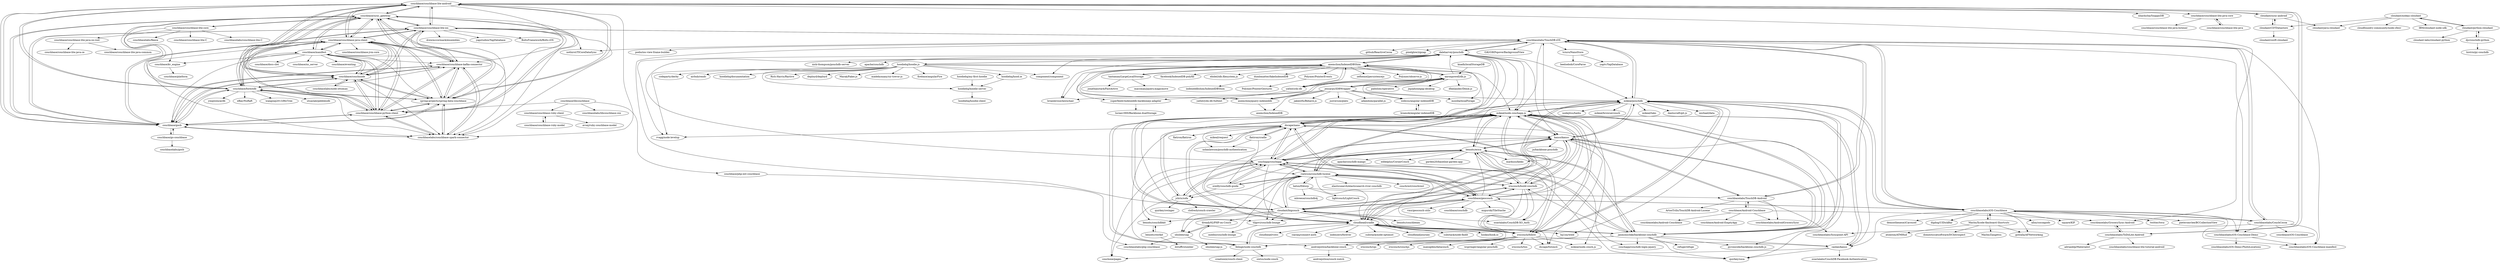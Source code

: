 digraph G {
"couchbase/couchbase-lite-android" -> "couchbase/sync_gateway"
"couchbase/couchbase-lite-android" -> "couchbase/couchbase-lite-ios"
"couchbase/couchbase-lite-android" -> "couchbase/couchbase-java-client"
"couchbase/couchbase-lite-android" -> "couchbase/couchbase-kafka-connector"
"couchbase/couchbase-lite-android" -> "couchbaselabs/couchbase-spark-connector"
"couchbase/couchbase-lite-android" -> "couchbase/gocb"
"couchbase/couchbase-lite-android" -> "couchbase/couchbase-python-client"
"couchbase/couchbase-lite-android" -> "spring-projects/spring-data-couchbase"
"couchbase/couchbase-lite-android" -> "couchbase/couchnode"
"couchbase/couchbase-lite-android" -> "couchbase/forestdb"
"couchbase/couchbase-lite-android" -> "nhachicha/SnappyDB" ["e"=1]
"couchbase/couchbase-lite-android" -> "couchbaselabs/GrocerySync-Android"
"couchbase/couchbase-lite-android" -> "couchbaselabs/ToDoLite-Android"
"couchbase/couchbase-lite-android" -> "cloudant/sync-android"
"couchbase/couchbase-lite-android" -> "couchbase/couchbase-lite-java-core"
"knadh/localStorageDB" -> "aaronpowell/db.js"
"benoitc/restkit" -> "benoitc/couchdbkit"
"benoitc/restkit" -> "dstufft/slumber" ["e"=1]
"couchbase/manifest" -> "couchbase/couchbase-python-client"
"couchbase/manifest" -> "couchbase/couchbase-kafka-connector"
"couchbase/manifest" -> "couchbase/couchbase-java-client"
"couchbase/manifest" -> "couchbaselabs/couchbase-spark-connector"
"couchbase/manifest" -> "couchbase/docs-cb4"
"couchbase/manifest" -> "couchbase/kv_engine"
"couchbase/manifest" -> "spring-projects/spring-data-couchbase"
"couchbase/manifest" -> "couchbase/gocb"
"couchbase/manifest" -> "couchbase/sync_gateway"
"couchbase/manifest" -> "couchbase/couchnode"
"couchbase/manifest" -> "couchbase/ns_server"
"couchbase/manifest" -> "couchbase/eventing"
"couchbase/forestdb" -> "couchbase/couchbase-kafka-connector"
"couchbase/forestdb" -> "couchbaselabs/couchbase-spark-connector"
"couchbase/forestdb" -> "couchbase/gocb"
"couchbase/forestdb" -> "couchbase/couchbase-python-client"
"couchbase/forestdb" -> "couchbase/couchbase-java-client"
"couchbase/forestdb" -> "spring-projects/spring-data-couchbase"
"couchbase/forestdb" -> "couchbase/couchnode"
"couchbase/forestdb" -> "couchbase/sync_gateway"
"couchbase/forestdb" -> "couchbase/couchbase-lite-android"
"couchbase/forestdb" -> "couchbase/couchbase-lite-ios"
"couchbase/forestdb" -> "eBay/NuRaft" ["e"=1]
"couchbase/forestdb" -> "wangziqi2013/BwTree" ["e"=1]
"couchbase/forestdb" -> "utsaslab/pebblesdb" ["e"=1]
"couchbase/forestdb" -> "yinqiwen/ardb" ["e"=1]
"couchbase/forestdb" -> "couchbase/manifest"
"aaronpowell/db.js" -> "jensarps/IDBWrapper"
"aaronpowell/db.js" -> "axemclion/IndexedDBShim"
"aaronpowell/db.js" -> "axemclion/jquery-indexeddb"
"aaronpowell/db.js" -> "yathit/ydn-db"
"aaronpowell/db.js" -> "daleharvey/pouchdb"
"aaronpowell/db.js" -> "padolsey/operative" ["e"=1]
"aaronpowell/db.js" -> "jxp/phonegap-desktop"
"aaronpowell/db.js" -> "webcss/angular-indexedDB"
"aaronpowell/db.js" -> "dfahlander/Dexie.js" ["e"=1]
"hoodiehq/hoodie-server" -> "hoodiehq/hoodie-client"
"hoodiehq/hoodie.js" -> "daleharvey/pouchdb"
"hoodiehq/hoodie.js" -> "hoodiehq/hood.ie"
"hoodiehq/hoodie.js" -> "airbnb/rendr" ["e"=1]
"hoodiehq/hoodie.js" -> "dscape/nano"
"hoodiehq/hoodie.js" -> "hoodiehq/hoodie-server"
"hoodiehq/hoodie.js" -> "hoodiehq/documentation"
"hoodiehq/hoodie.js" -> "mikeal/node.couchapp.js"
"hoodiehq/hoodie.js" -> "Rich-Harris/Ractive" ["e"=1]
"hoodiehq/hoodie.js" -> "deployd/deployd" ["e"=1]
"hoodiehq/hoodie.js" -> "component/component" ["e"=1]
"hoodiehq/hoodie.js" -> "Marak/Faker.js" ["e"=1]
"hoodiehq/hoodie.js" -> "madebymany/sir-trevor-js" ["e"=1]
"hoodiehq/hoodie.js" -> "firebase/angularFire" ["e"=1]
"hoodiehq/hoodie.js" -> "rvagg/node-levelup" ["e"=1]
"hoodiehq/hoodie.js" -> "codeparty/derby" ["e"=1]
"kanso/kanso" -> "benoitc/erica"
"kanso/kanso" -> "couchapp/couchapp"
"kanso/kanso" -> "mikeal/node.couchapp.js"
"kanso/kanso" -> "janmonschke/backbone-couchdb"
"kanso/kanso" -> "iriscouch/build-couchdb"
"kanso/kanso" -> "pyronicide/backbone.couchdb.js"
"kanso/kanso" -> "dscape/futoncli"
"kanso/kanso" -> "jo/backbone-pouchdb"
"kanso/kanso" -> "andrzejsliwa/backbone-couch"
"kanso/kanso" -> "mikeal/pouchdb"
"kanso/kanso" -> "markuso/kleks"
"kanso/kanso" -> "cloudhead/cradle"
"kanso/kanso" -> "couchbaselabs/TouchDB-Android"
"couchbase/couchbase-lite-ios" -> "couchbase/couchbase-lite-android"
"couchbase/couchbase-lite-ios" -> "couchbase/sync_gateway"
"couchbase/couchbase-lite-ios" -> "couchbase/couchbase-kafka-connector"
"couchbase/couchbase-lite-ios" -> "couchbase/couchnode"
"couchbase/couchbase-lite-ios" -> "couchbaselabs/couchbase-spark-connector"
"couchbase/couchbase-lite-ios" -> "couchbase/couchbase-python-client"
"couchbase/couchbase-lite-ios" -> "spring-projects/spring-data-couchbase"
"couchbase/couchbase-lite-ios" -> "couchbase/gocb"
"couchbase/couchbase-lite-ios" -> "couchbase/couchbase-java-client"
"couchbase/couchbase-lite-ios" -> "couchbase/forestdb"
"couchbase/couchbase-lite-ios" -> "couchbaselabs/TouchDB-iOS"
"couchbase/couchbase-lite-ios" -> "drewmccormack/ensembles" ["e"=1]
"couchbase/couchbase-lite-ios" -> "yapstudios/YapDatabase" ["e"=1]
"couchbase/couchbase-lite-ios" -> "nothirst/TICoreDataSync" ["e"=1]
"couchbase/couchbase-lite-ios" -> "BoltsFramework/Bolts-iOS" ["e"=1]
"webcss/angular-indexedDB" -> "bramski/angular-indexedDB"
"daleharvey/pouchdb" -> "dscape/nano"
"daleharvey/pouchdb" -> "cloudhead/cradle"
"daleharvey/pouchdb" -> "couchbaselabs/TouchDB-iOS"
"daleharvey/pouchdb" -> "hoodiehq/hoodie.js"
"daleharvey/pouchdb" -> "rvagg/node-levelup" ["e"=1]
"daleharvey/pouchdb" -> "benoitc/erica"
"daleharvey/pouchdb" -> "axemclion/IndexedDBShim"
"daleharvey/pouchdb" -> "brianleroux/lawnchair" ["e"=1]
"daleharvey/pouchdb" -> "kanso/kanso"
"daleharvey/pouchdb" -> "component/component" ["e"=1]
"daleharvey/pouchdb" -> "mikeal/node.couchapp.js"
"daleharvey/pouchdb" -> "couchapp/couchapp"
"daleharvey/pouchdb" -> "mikeal/pouchdb"
"daleharvey/pouchdb" -> "nick-thompson/pouchdb-server"
"daleharvey/pouchdb" -> "apache/couchdb" ["e"=1]
"cloudant/python-cloudant" -> "cloudant-labs/cloudant-python"
"cloudant/python-cloudant" -> "djc/couchdb-python"
"cloudant/python-cloudant" -> "cloudant/nodejs-cloudant"
"couchbase/couchbase-python-client" -> "couchbase/couchbase-kafka-connector"
"couchbase/couchbase-python-client" -> "couchbaselabs/couchbase-spark-connector"
"couchbase/couchbase-python-client" -> "spring-projects/spring-data-couchbase"
"couchbase/couchbase-python-client" -> "couchbase/couchbase-java-client"
"couchbase/couchbase-python-client" -> "couchbase/gocb"
"couchbase/couchbase-python-client" -> "couchbase/sync_gateway"
"couchbase/couchbase-python-client" -> "couchbase/couchnode"
"couchbase/couchbase-python-client" -> "couchbase/forestdb"
"couchbase/couchbase-python-client" -> "couchbase/couchbase-lite-android"
"couchbase/couchbase-python-client" -> "couchbase/manifest"
"couchbase/gocb" -> "couchbase/couchbase-kafka-connector"
"couchbase/gocb" -> "couchbaselabs/couchbase-spark-connector"
"couchbase/gocb" -> "couchbase/couchbase-python-client"
"couchbase/gocb" -> "spring-projects/spring-data-couchbase"
"couchbase/gocb" -> "couchbase/couchbase-java-client"
"couchbase/gocb" -> "couchbase/couchnode"
"couchbase/gocb" -> "couchbase/sync_gateway"
"couchbase/gocb" -> "couchbase/go-couchbase"
"couchbase/gocb" -> "couchbase/forestdb"
"couchbase/gocb" -> "couchbase/couchbase-lite-android"
"couchbase/gocb" -> "couchbase/couchbase-lite-ios"
"axemclion/IndexedDBShim" -> "jensarps/IDBWrapper"
"axemclion/IndexedDBShim" -> "axemclion/jquery-indexeddb"
"axemclion/IndexedDBShim" -> "aaronpowell/db.js"
"axemclion/IndexedDBShim" -> "facebook/IndexedDB-polyfill"
"axemclion/IndexedDBShim" -> "daleharvey/pouchdb"
"axemclion/IndexedDBShim" -> "yathit/ydn-db"
"axemclion/IndexedDBShim" -> "ebidel/idb.filesystem.js" ["e"=1]
"axemclion/IndexedDBShim" -> "tantaman/LargeLocalStorage"
"axemclion/IndexedDBShim" -> "superfeedr/indexeddb-backbonejs-adapter"
"axemclion/IndexedDBShim" -> "brianleroux/lawnchair" ["e"=1]
"axemclion/IndexedDBShim" -> "mozilla/localForage" ["e"=1]
"axemclion/IndexedDBShim" -> "dumbmatter/fakeIndexedDB"
"axemclion/IndexedDBShim" -> "zefhemel/persistencejs" ["e"=1]
"axemclion/IndexedDBShim" -> "Polymer/observe-js" ["e"=1]
"axemclion/IndexedDBShim" -> "Polymer/PointerEvents"
"mikeal/pouchdb" -> "mikeal/node.couchapp.js"
"mikeal/pouchdb" -> "mikeal/tako" ["e"=1]
"mikeal/pouchdb" -> "kanso/kanso"
"mikeal/pouchdb" -> "cloudhead/cradle"
"mikeal/pouchdb" -> "danlucraft/git.js" ["e"=1]
"mikeal/pouchdb" -> "michael/data" ["e"=1]
"mikeal/pouchdb" -> "caolan/kanso"
"mikeal/pouchdb" -> "janmonschke/backbone-couchdb"
"mikeal/pouchdb" -> "couchbaselabs/iOS-Couchbase"
"mikeal/pouchdb" -> "iriscouch/follow"
"mikeal/pouchdb" -> "nodejitsu/haibu" ["e"=1]
"mikeal/pouchdb" -> "mikeal/browsercouch"
"mikeal/pouchdb" -> "hij1nx/weld" ["e"=1]
"mikeal/pouchdb" -> "couchbaselabs/TouchDB-iOS"
"mikeal/pouchdb" -> "cloudant/bigcouch"
"iriscouch/follow" -> "cloudhead/cradle"
"iriscouch/follow" -> "iriscouch/cqs"
"iriscouch/follow" -> "mikeal/node.couchapp.js"
"iriscouch/follow" -> "dscape/nano"
"iriscouch/follow" -> "iriscouch/couchjs"
"iriscouch/follow" -> "mikeal/node.couch.js"
"iriscouch/follow" -> "caolan/kanso"
"iriscouch/follow" -> "felixge/node-couchdb"
"iriscouch/follow" -> "maxogden/datacouch"
"iriscouch/follow" -> "mikeal/pouchdb"
"iriscouch/follow" -> "cloudant/bigcouch"
"iriscouch/follow" -> "wspringer/angular-pouchdb" ["e"=1]
"iriscouch/follow" -> "iriscouch/txn"
"iriscouch/follow" -> "dscape/futoncli"
"couchapp/couchapp" -> "benoitc/erica"
"couchapp/couchapp" -> "mikeal/node.couchapp.js"
"couchapp/couchapp" -> "jchris/sofa"
"couchapp/couchapp" -> "kanso/kanso"
"couchapp/couchapp" -> "janmonschke/backbone-couchdb"
"couchapp/couchapp" -> "oreilly/couchdb-guide"
"couchapp/couchapp" -> "couchbase/geocouch"
"couchapp/couchapp" -> "dscape/nano"
"couchapp/couchapp" -> "rnewson/couchdb-lucene"
"couchapp/couchapp" -> "couchone/pages"
"couchapp/couchapp" -> "benoitc/couchdbkit"
"couchapp/couchapp" -> "iriscouch/build-couchdb"
"couchapp/couchapp" -> "quirkey/soca"
"couchapp/couchapp" -> "cloudhead/cradle"
"couchapp/couchapp" -> "tilgovi/couchdb-lounge"
"couchbase/geocouch" -> "rnewson/couchdb-lucene"
"couchbase/geocouch" -> "iriscouch/build-couchdb"
"couchbase/geocouch" -> "tilgovi/couchdb-lounge"
"couchbase/geocouch" -> "couchapp/couchapp"
"couchbase/geocouch" -> "vmx/geocouch-utils"
"couchbase/geocouch" -> "mikeal/node.couchapp.js"
"couchbase/geocouch" -> "cloudant/bigcouch"
"couchbase/geocouch" -> "benoitc/erica"
"couchbase/geocouch" -> "cloudhead/cradle"
"couchbase/geocouch" -> "dscape/nano"
"couchbase/geocouch" -> "iriscouch/follow"
"couchbase/geocouch" -> "couchbase/couchdb"
"couchbase/geocouch" -> "couchbaselabs/iOS-Couchbase"
"couchbase/geocouch" -> "migurski/TileStache" ["e"=1]
"couchbase/geocouch" -> "couchbaselabs/TouchDB-iOS"
"mikeal/node.couchapp.js" -> "couchapp/couchapp"
"mikeal/node.couchapp.js" -> "jchris/sofa"
"mikeal/node.couchapp.js" -> "caolan/kanso"
"mikeal/node.couchapp.js" -> "kanso/kanso"
"mikeal/node.couchapp.js" -> "dscape/nano"
"mikeal/node.couchapp.js" -> "cloudhead/cradle"
"mikeal/node.couchapp.js" -> "mikeal/pouchdb"
"mikeal/node.couchapp.js" -> "iriscouch/follow"
"mikeal/node.couchapp.js" -> "felixge/node-couchdb"
"mikeal/node.couchapp.js" -> "benoitc/erica"
"mikeal/node.couchapp.js" -> "iriscouch/build-couchdb"
"mikeal/node.couchapp.js" -> "quirkey/soca"
"mikeal/node.couchapp.js" -> "janmonschke/backbone-couchdb"
"mikeal/node.couchapp.js" -> "mikeal/node.couch.js"
"mikeal/node.couchapp.js" -> "rnewson/couchdb-lucene"
"couchbase/kv_engine" -> "couchbase/platform"
"yathit/ydn-db" -> "yathit/ydn-db-fulltext"
"yathit/ydn-db" -> "axemclion/IndexedDBShim"
"yathit/ydn-db" -> "aaronpowell/db.js"
"spring-projects/spring-data-couchbase" -> "couchbase/couchbase-kafka-connector"
"spring-projects/spring-data-couchbase" -> "couchbaselabs/couchbase-spark-connector"
"spring-projects/spring-data-couchbase" -> "couchbase/couchbase-java-client"
"spring-projects/spring-data-couchbase" -> "couchbase/couchbase-python-client"
"spring-projects/spring-data-couchbase" -> "couchbase/gocb"
"spring-projects/spring-data-couchbase" -> "couchbase/couchnode"
"spring-projects/spring-data-couchbase" -> "couchbase/sync_gateway"
"spring-projects/spring-data-couchbase" -> "couchbase/forestdb"
"spring-projects/spring-data-couchbase" -> "couchbase/couchbase-lite-android"
"Machx/Xcode-Keyboard-Shortcuts" -> "Machx/Zangetsu"
"Machx/Xcode-Keyboard-Shortcuts" -> "atomton/ATMHud" ["e"=1]
"Machx/Xcode-Keyboard-Shortcuts" -> "gowalla/AFNetworking" ["e"=1]
"Machx/Xcode-Keyboard-Shortcuts" -> "domesticcatsoftware/DCIntrospect" ["e"=1]
"Machx/Xcode-Keyboard-Shortcuts" -> "couchbaselabs/iOS-Couchbase"
"superfeedr/indexeddb-backbonejs-adapter" -> "lucian1900/Backbone.dualStorage" ["e"=1]
"dumbmatter/fakeIndexedDB" -> "indexeddbshim/IndexedDBShim"
"couchbaselabs/TouchDB-iOS" -> "couchbaselabs/CouchCocoa"
"couchbaselabs/TouchDB-iOS" -> "couchbaselabs/TouchDB-Android"
"couchbaselabs/TouchDB-iOS" -> "couchbaselabs/iOS-Couchbase"
"couchbaselabs/TouchDB-iOS" -> "couchbase/couchbase-lite-ios"
"couchbaselabs/TouchDB-iOS" -> "github/ReactiveCocoa" ["e"=1]
"couchbaselabs/TouchDB-iOS" -> "couchbaselabs/iOS-Couchbase-Demo"
"couchbaselabs/TouchDB-iOS" -> "nothirst/TICoreDataSync" ["e"=1]
"couchbaselabs/TouchDB-iOS" -> "daleharvey/pouchdb"
"couchbaselabs/TouchDB-iOS" -> "mikeal/node.couchapp.js"
"couchbaselabs/TouchDB-iOS" -> "pixelglow/zipzap" ["e"=1]
"couchbaselabs/TouchDB-iOS" -> "mikeal/pouchdb"
"couchbaselabs/TouchDB-iOS" -> "tciuro/NanoStore"
"couchbaselabs/TouchDB-iOS" -> "GiK/GIKPopoverBackgroundView" ["e"=1]
"couchbaselabs/TouchDB-iOS" -> "podio/ios-view-frame-builder" ["e"=1]
"couchbaselabs/TouchDB-iOS" -> "couchbaselabs/iOS-Couchbase-manifest"
"cloudant/bigcouch" -> "tilgovi/couchdb-lounge"
"cloudant/bigcouch" -> "rnewson/couchdb-lucene"
"cloudant/bigcouch" -> "iriscouch/build-couchdb"
"cloudant/bigcouch" -> "couchbase/geocouch"
"cloudant/bigcouch" -> "mikeal/node.couchapp.js"
"cloudant/bigcouch" -> "iriscouch/follow"
"cloudant/bigcouch" -> "benoitc/couchbeam" ["e"=1]
"cloudant/bigcouch" -> "mikeal/pouchdb"
"cloudant/bigcouch" -> "cloudhead/cradle"
"cloudant/bigcouch" -> "couchapp/couchapp"
"cloudant/bigcouch" -> "benoitc/couchdbkit"
"cloudant/bigcouch" -> "sbisbee/sag"
"cloudant/bigcouch" -> "couchbaselabs/TouchDB-iOS"
"cloudant/bigcouch" -> "dready92/PHP-on-Couch"
"cloudant/bigcouch" -> "ocastalabs/CouchDB-XO_Auth"
"tilgovi/couchdb-lounge" -> "meebo/couchdb-lounge"
"jensarps/IDBWrapper" -> "aaronpowell/db.js"
"jensarps/IDBWrapper" -> "axemclion/IndexedDBShim"
"jensarps/IDBWrapper" -> "superfeedr/indexeddb-backbonejs-adapter"
"jensarps/IDBWrapper" -> "webcss/angular-indexedDB"
"jensarps/IDBWrapper" -> "axemclion/jquery-indexeddb"
"jensarps/IDBWrapper" -> "axemclion/IndexedDB"
"jensarps/IDBWrapper" -> "brianleroux/lawnchair" ["e"=1]
"jensarps/IDBWrapper" -> "mikeal/pouchdb"
"jensarps/IDBWrapper" -> "mozilla/localForage" ["e"=1]
"jensarps/IDBWrapper" -> "jakiestfu/Behave.js" ["e"=1]
"jensarps/IDBWrapper" -> "jsoverson/plato" ["e"=1]
"jensarps/IDBWrapper" -> "adambom/parallel.js" ["e"=1]
"couchbase/couchbase-lite-core" -> "couchbaselabs/couchbase-lite-C"
"couchbase/couchbase-lite-core" -> "couchbase/couchbase-lite-java-ce-root"
"couchbase/couchbase-lite-core" -> "couchbaselabs/fleece"
"couchbase/couchbase-lite-core" -> "couchbase/sync_gateway"
"couchbase/couchbase-lite-core" -> "couchbase/kv_engine"
"couchbase/couchbase-lite-core" -> "couchbase/couchbase-lite-C"
"flatiron/cradle" -> "dscape/nano"
"flatiron/cradle" -> "nolanlawson/pouchdb-authentication" ["e"=1]
"flatiron/cradle" -> "rnewson/couchdb-lucene"
"helun/Ektorp" -> "lightcouch/LightCouch"
"helun/Ektorp" -> "mbreese/couchdb4j"
"helun/Ektorp" -> "rnewson/couchdb-lucene"
"helun/Ektorp" -> "couchbaselabs/TouchDB-Android"
"couchbase/sync_gateway" -> "couchbase/couchbase-kafka-connector"
"couchbase/sync_gateway" -> "couchbaselabs/couchbase-spark-connector"
"couchbase/sync_gateway" -> "couchbase/couchbase-python-client"
"couchbase/sync_gateway" -> "couchbase/couchbase-java-client"
"couchbase/sync_gateway" -> "spring-projects/spring-data-couchbase"
"couchbase/sync_gateway" -> "couchbase/gocb"
"couchbase/sync_gateway" -> "couchbase/couchnode"
"couchbase/sync_gateway" -> "couchbase/couchbase-lite-android"
"couchbase/sync_gateway" -> "couchbase/forestdb"
"couchbase/sync_gateway" -> "couchbase/couchbase-lite-ios"
"couchbase/sync_gateway" -> "couchbase/manifest"
"couchbase/sync_gateway" -> "couchbase/couchbase-lite-core"
"couchbaselabs/node-ottoman" -> "couchbase/couchnode"
"couchbaselabs/GrocerySync-Android" -> "couchbaselabs/ToDoLite-Android"
"benoitc/erica" -> "kanso/kanso"
"benoitc/erica" -> "couchapp/couchapp"
"benoitc/erica" -> "markuso/kleks"
"benoitc/erica" -> "janmonschke/backbone-couchdb"
"benoitc/erica" -> "apache/couchdb-mango"
"benoitc/erica" -> "rnewson/couchdb-lucene"
"benoitc/erica" -> "iriscouch/build-couchdb"
"benoitc/erica" -> "mikeal/node.couchapp.js"
"benoitc/erica" -> "ocastalabs/CouchDB-XO_Auth"
"benoitc/erica" -> "couchapp/couchdb-login-jquery"
"benoitc/erica" -> "eddelplus/CornerCouch"
"benoitc/erica" -> "garden20/baseline-garden-app"
"cloudant/sync-android" -> "cloudant/CDTDatastore"
"cloudant/sync-android" -> "cloudant/java-cloudant"
"cloudant/sync-android" -> "couchbase/couchbase-lite-android"
"dscape/nano" -> "cloudhead/cradle"
"dscape/nano" -> "flatiron/cradle"
"dscape/nano" -> "mikeal/node.couchapp.js"
"dscape/nano" -> "iriscouch/follow"
"dscape/nano" -> "daleharvey/pouchdb"
"dscape/nano" -> "couchapp/couchapp"
"dscape/nano" -> "nolanlawson/pouchdb-authentication" ["e"=1]
"dscape/nano" -> "rvagg/node-levelup" ["e"=1]
"dscape/nano" -> "felixge/node-couchdb"
"dscape/nano" -> "couchbase/geocouch"
"dscape/nano" -> "mikeal/request" ["e"=1]
"dscape/nano" -> "mikeal/pouchdb"
"dscape/nano" -> "janmonschke/backbone-couchdb"
"dscape/nano" -> "flatiron/flatiron" ["e"=1]
"dscape/nano" -> "kanso/kanso"
"couchbase/couchnode" -> "couchbase/couchbase-kafka-connector"
"couchbase/couchnode" -> "couchbaselabs/couchbase-spark-connector"
"couchbase/couchnode" -> "couchbase/couchbase-python-client"
"couchbase/couchnode" -> "spring-projects/spring-data-couchbase"
"couchbase/couchnode" -> "couchbase/gocb"
"couchbase/couchnode" -> "couchbase/couchbase-java-client"
"couchbase/couchnode" -> "couchbase/sync_gateway"
"couchbase/couchnode" -> "couchbase/forestdb"
"couchbase/couchnode" -> "couchbase/couchbase-lite-android"
"couchbase/couchnode" -> "couchbaselabs/node-ottoman"
"couchbase/couchnode" -> "couchbase/couchbase-lite-ios"
"couchbase/couchnode" -> "couchbase/manifest"
"hoodiehq/hood.ie" -> "hoodiehq/hoodie-server"
"couchbase/Android-Couchbase" -> "couchbaselabs/AndroidGrocerySync"
"couchbase/Android-Couchbase" -> "couchbaselabs/TouchDB-Android"
"couchbase/Android-Couchbase" -> "couchbaselabs/Android-Couchbase"
"couchbase/Android-Couchbase" -> "couchbase/Android-EmptyApp"
"couchbase/Android-Couchbase" -> "couchbaselabs/GrocerySync-Android"
"couchbaselabs/iOS-Couchbase" -> "couchbaselabs/CouchCocoa"
"couchbaselabs/iOS-Couchbase" -> "couchbaselabs/TouchDB-iOS"
"couchbaselabs/iOS-Couchbase" -> "couchbaselabs/iOS-Couchbase-manifest"
"couchbaselabs/iOS-Couchbase" -> "gowalla/AFNetworking" ["e"=1]
"couchbaselabs/iOS-Couchbase" -> "alloy/cocoapods" ["e"=1]
"couchbaselabs/iOS-Couchbase" -> "square/KIF" ["e"=1]
"couchbaselabs/iOS-Couchbase" -> "mikeal/pouchdb"
"couchbaselabs/iOS-Couchbase" -> "Machx/Xcode-Keyboard-Shortcuts"
"couchbaselabs/iOS-Couchbase" -> "twitter/twui" ["e"=1]
"couchbaselabs/iOS-Couchbase" -> "couchbaselabs/iOS-Couchbase-Demo"
"couchbaselabs/iOS-Couchbase" -> "pieteromvlee/BCCollectionView" ["e"=1]
"couchbaselabs/iOS-Couchbase" -> "caolan/kanso"
"couchbaselabs/iOS-Couchbase" -> "demosthenese/iCarousel" ["e"=1]
"couchbaselabs/iOS-Couchbase" -> "couchbase/geocouch"
"couchbaselabs/iOS-Couchbase" -> "digdog/UIDickBar" ["e"=1]
"rnewson/couchdb-lucene" -> "couchbase/geocouch"
"rnewson/couchdb-lucene" -> "cloudant/bigcouch"
"rnewson/couchdb-lucene" -> "benoitc/erica"
"rnewson/couchdb-lucene" -> "iriscouch/build-couchdb"
"rnewson/couchdb-lucene" -> "tilgovi/couchdb-lounge"
"rnewson/couchdb-lucene" -> "mikeal/node.couchapp.js"
"rnewson/couchdb-lucene" -> "cloudhead/cradle"
"rnewson/couchdb-lucene" -> "elasticsearch/elasticsearch-river-couchdb"
"rnewson/couchdb-lucene" -> "couchapp/couchapp"
"rnewson/couchdb-lucene" -> "helun/Ektorp"
"rnewson/couchdb-lucene" -> "oreilly/couchdb-guide"
"rnewson/couchdb-lucene" -> "jchris/sofa"
"rnewson/couchdb-lucene" -> "couchrest/couchrest" ["e"=1]
"rnewson/couchdb-lucene" -> "iriscouch/follow"
"rnewson/couchdb-lucene" -> "sbisbee/sag"
"couchbaselabs/TouchDB-Android" -> "couchbaselabs/TouchDB-iOS"
"couchbaselabs/TouchDB-Android" -> "couchbase/Android-Couchbase"
"couchbaselabs/TouchDB-Android" -> "couchbaselabs/AndroidGrocerySync"
"couchbaselabs/TouchDB-Android" -> "ArtooTrills/TouchDB-Android-Lucene"
"couchbaselabs/TouchDB-Android" -> "couchbaselabs/Syncpoint-API"
"couchbaselabs/TouchDB-Android" -> "kanso/kanso"
"caolan/kanso" -> "mikeal/node.couchapp.js"
"caolan/kanso" -> "quirkey/soca"
"caolan/kanso" -> "couchone/pages"
"caolan/kanso" -> "ocastalabs/CouchDB-Facebook-Authentication"
"tantaman/LargeLocalStorage" -> "jonathanstark/FastActive" ["e"=1]
"tantaman/LargeLocalStorage" -> "axemclion/IndexedDBShim"
"tantaman/LargeLocalStorage" -> "maccman/jquery.magicmove" ["e"=1]
"cloudhead/cradle" -> "dscape/nano"
"cloudhead/cradle" -> "iriscouch/follow"
"cloudhead/cradle" -> "felixge/node-couchdb"
"cloudhead/cradle" -> "mikeal/node.couchapp.js"
"cloudhead/cradle" -> "hookio/hook.io" ["e"=1]
"cloudhead/cradle" -> "cloudhead/vows" ["e"=1]
"cloudhead/cradle" -> "ciaranj/connect-auth" ["e"=1]
"cloudhead/cradle" -> "indexzero/forever" ["e"=1]
"cloudhead/cradle" -> "substack/node-optimist" ["e"=1]
"cloudhead/cradle" -> "kanso/kanso"
"cloudhead/cradle" -> "hij1nx/weld" ["e"=1]
"cloudhead/cradle" -> "janmonschke/backbone-couchdb"
"cloudhead/cradle" -> "mikeal/pouchdb"
"cloudhead/cradle" -> "cloudhead/journey" ["e"=1]
"cloudhead/cradle" -> "substack/node-findit" ["e"=1]
"iriscouch/build-couchdb" -> "ocastalabs/CouchDB-XO_Auth"
"iriscouch/build-couchdb" -> "couchbase/geocouch"
"iriscouch/build-couchdb" -> "benoitc/erica"
"iriscouch/build-couchdb" -> "rnewson/couchdb-lucene"
"iriscouch/build-couchdb" -> "mikeal/node.couchapp.js"
"iriscouch/build-couchdb" -> "kanso/kanso"
"iriscouch/build-couchdb" -> "dscape/futoncli"
"iriscouch/build-couchdb" -> "cloudant/bigcouch"
"iriscouch/build-couchdb" -> "andrzejsliwa/backbone-couch"
"couchbaselabs/ToDoLite-Android" -> "couchbaselabs/GrocerySync-Android"
"couchbaselabs/ToDoLite-Android" -> "couchbaselabs/couchbase-lite-tutorial-android"
"couchbaselabs/ToDoLite-Android" -> "couchbase/couchbase-lite-android"
"couchbaselabs/ToDoLite-Android" -> "adrianblp/Materialist"
"couchbase/go-couchbase" -> "couchbase/gocb"
"couchbase/go-couchbase" -> "couchbaselabs/gocb"
"oreilly/couchdb-guide" -> "couchapp/couchapp"
"oreilly/couchdb-guide" -> "rnewson/couchdb-lucene"
"oreilly/couchdb-guide" -> "jchris/sofa"
"oreilly/couchdb-guide" -> "mikeal/node.couchapp.js"
"oreilly/couchdb-guide" -> "benoitc/erica"
"Polymer/PointerEvents" -> "Polymer/PointerGestures"
"couchbase/couchbase-ruby-client" -> "couchbase/couchbase-ruby-model"
"couchbase/couchbase-ruby-client" -> "avsej/ruby-couchbase-model"
"couchbase/couchbase-ruby-model" -> "couchbase/couchbase-ruby-client"
"djc/couchdb-python" -> "histrio/py-couchdb"
"djc/couchdb-python" -> "cloudant/python-cloudant"
"couchbaselabs/couchbase-spark-connector" -> "couchbase/couchbase-kafka-connector"
"couchbaselabs/couchbase-spark-connector" -> "couchbase/couchbase-python-client"
"couchbaselabs/couchbase-spark-connector" -> "spring-projects/spring-data-couchbase"
"couchbaselabs/couchbase-spark-connector" -> "couchbase/gocb"
"couchbase/couchbase-java-client" -> "couchbaselabs/couchbase-spark-connector"
"couchbase/couchbase-java-client" -> "couchbase/couchbase-kafka-connector"
"couchbase/couchbase-java-client" -> "spring-projects/spring-data-couchbase"
"couchbase/couchbase-java-client" -> "couchbase/couchbase-python-client"
"couchbase/couchbase-java-client" -> "couchbase/gocb"
"couchbase/couchbase-java-client" -> "couchbase/sync_gateway"
"couchbase/couchbase-java-client" -> "couchbase/couchnode"
"couchbase/couchbase-java-client" -> "couchbase/forestdb"
"couchbase/couchbase-java-client" -> "couchbase/couchbase-jvm-core"
"couchbase/couchbase-java-client" -> "couchbase/couchbase-lite-android"
"couchbase/couchbase-java-client" -> "couchbase/manifest"
"couchbase/couchbase-java-client" -> "couchbase/couchbase-lite-ios"
"couchbase/libcouchbase" -> "couchbaselabs/libcouchbase-cxx"
"couchbase/libcouchbase" -> "couchbase/php-ext-couchbase"
"couchbase/libcouchbase" -> "couchbase/couchbase-python-client"
"couchbase/libcouchbase" -> "couchbase/couchbase-ruby-client"
"cloudant/CDTDatastore" -> "cloudant/sync-android"
"cloudant/CDTDatastore" -> "cloudant/swift-cloudant"
"couchbaselabs/CouchCocoa" -> "couchbaselabs/TouchDB-iOS"
"couchbaselabs/CouchCocoa" -> "couchbaselabs/iOS-Couchbase-Demo"
"couchbaselabs/CouchCocoa" -> "couchbase/iOS-Couchbase"
"couchbaselabs/CouchCocoa" -> "couchbaselabs/iOS-Couchbase"
"couchbaselabs/CouchCocoa" -> "couchbaselabs/iOS-Couchbase-manifest"
"couchbaselabs/CouchCocoa" -> "couchbaselabs/Syncpoint-API"
"tciuro/NanoStore" -> "beelsebob/CoreParse" ["e"=1]
"tciuro/NanoStore" -> "yaptv/YapDatabase" ["e"=1]
"felixge/node-couchdb" -> "sixtus/node-couch"
"felixge/node-couchdb" -> "cloudhead/cradle"
"felixge/node-couchdb" -> "mikeal/node.couchapp.js"
"felixge/node-couchdb" -> "creationix/couch-client"
"benoitc/couchdbkit" -> "benoitc/restkit"
"cloudant/nodejs-cloudant" -> "cloudant/python-cloudant"
"cloudant/nodejs-cloudant" -> "cloudant/CDTDatastore"
"cloudant/nodejs-cloudant" -> "cloudant/java-cloudant"
"cloudant/nodejs-cloudant" -> "cloudfoundry-community/node-cfenv"
"cloudant/nodejs-cloudant" -> "IBM/cloudant-node-sdk"
"dready92/PHP-on-Couch" -> "sbisbee/sag"
"couchbase/couchbase-lite-java-core" -> "couchbase/couchbase-lite-java-listener"
"couchbase/couchbase-lite-java-core" -> "couchbase/couchbase-lite-java"
"hoodiehq/my-first-hoodie" -> "hoodiehq/hoodie-server"
"andrzejsliwa/backbone-couch" -> "andrzejsliwa/couch-watch"
"janmonschke/backbone-couchdb" -> "andrzejsliwa/backbone-couch"
"janmonschke/backbone-couchdb" -> "benoitc/erica"
"janmonschke/backbone-couchdb" -> "kanso/kanso"
"janmonschke/backbone-couchdb" -> "couchapp/couchdb-login-jquery"
"janmonschke/backbone-couchdb" -> "quirkey/soca"
"janmonschke/backbone-couchdb" -> "couchapp/couchapp"
"janmonschke/backbone-couchdb" -> "mikeal/node.couchapp.js"
"janmonschke/backbone-couchdb" -> "pyronicide/backbone.couchdb.js"
"janmonschke/backbone-couchdb" -> "felixge/node-couchdb"
"janmonschke/backbone-couchdb" -> "cloudhead/cradle"
"janmonschke/backbone-couchdb" -> "mikeal/pouchdb"
"janmonschke/backbone-couchdb" -> "iriscouch/build-couchdb"
"janmonschke/backbone-couchdb" -> "caolan/kanso"
"janmonschke/backbone-couchdb" -> "refuge/refuge"
"couchbaselabs/iOS-Couchbase-Demo" -> "couchbaselabs/iOS-Demo-PhotoLocations"
"couchbaselabs/iOS-Couchbase-Demo" -> "couchbaselabs/iOS-Couchbase-manifest"
"couchbase/php-ext-couchbase" -> "couchbaselabs/php-couchbase"
"axemclion/jquery-indexeddb" -> "axemclion/IndexedDB"
"axemclion/jquery-indexeddb" -> "axemclion/IndexedDBShim"
"axemclion/jquery-indexeddb" -> "aaronpowell/db.js"
"bramski/angular-indexedDB" -> "webcss/angular-indexedDB"
"couchbase/couchbase-lite-java-ce-root" -> "couchbase/couchbase-lite-java-ce"
"couchbase/couchbase-lite-java-ce-root" -> "couchbase/couchbase-lite-java-common"
"couchbase/couchbase-lite-java" -> "couchbase/couchbase-lite-java-core"
"jchris/sofa" -> "quirkey/swinger"
"jchris/sofa" -> "couchone/pages"
"jchris/sofa" -> "couchapp/couchapp"
"jchris/sofa" -> "mikeal/node.couchapp.js"
"jchris/sofa" -> "clofresh/couch-crawler"
"sbisbee/sag" -> "dready92/PHP-on-Couch"
"sbisbee/sag" -> "sbisbee/sag-js"
"sbisbee/sag" -> "couchbaselabs/php-couchbase"
"couchbase/couchbase-kafka-connector" -> "couchbaselabs/couchbase-spark-connector"
"couchbase/couchbase-kafka-connector" -> "couchbase/couchbase-python-client"
"couchbase/couchbase-kafka-connector" -> "spring-projects/spring-data-couchbase"
"couchbase/couchbase-kafka-connector" -> "couchbase/gocb"
"couchbase/couchbase-kafka-connector" -> "couchbase/couchbase-java-client"
"couchbase/couchbase-kafka-connector" -> "couchbase/couchnode"
"couchbase/couchbase-kafka-connector" -> "couchbase/sync_gateway"
"couchbase/couchbase-lite-android" ["l"="9.25,-31.503"]
"couchbase/sync_gateway" ["l"="9.297,-31.501"]
"couchbase/couchbase-lite-ios" ["l"="9.25,-31.539"]
"couchbase/couchbase-java-client" ["l"="9.266,-31.517"]
"couchbase/couchbase-kafka-connector" ["l"="9.279,-31.518"]
"couchbaselabs/couchbase-spark-connector" ["l"="9.273,-31.51"]
"couchbase/gocb" ["l"="9.273,-31.5"]
"couchbase/couchbase-python-client" ["l"="9.291,-31.52"]
"spring-projects/spring-data-couchbase" ["l"="9.285,-31.508"]
"couchbase/couchnode" ["l"="9.262,-31.49"]
"couchbase/forestdb" ["l"="9.279,-31.485"]
"nhachicha/SnappyDB" ["l"="50.218,-3.615"]
"couchbaselabs/GrocerySync-Android" ["l"="9.178,-31.531"]
"couchbaselabs/ToDoLite-Android" ["l"="9.194,-31.504"]
"cloudant/sync-android" ["l"="9.353,-31.499"]
"couchbase/couchbase-lite-java-core" ["l"="9.204,-31.458"]
"knadh/localStorageDB" ["l"="8.854,-31.728"]
"aaronpowell/db.js" ["l"="8.929,-31.688"]
"benoitc/restkit" ["l"="9.2,-31.831"]
"benoitc/couchdbkit" ["l"="9.171,-31.802"]
"dstufft/slumber" ["l"="25.825,0.808"]
"couchbase/manifest" ["l"="9.301,-31.487"]
"couchbase/docs-cb4" ["l"="9.318,-31.467"]
"couchbase/kv_engine" ["l"="9.313,-31.44"]
"couchbase/ns_server" ["l"="9.34,-31.472"]
"couchbase/eventing" ["l"="9.33,-31.486"]
"eBay/NuRaft" ["l"="-11.124,4.994"]
"wangziqi2013/BwTree" ["l"="-10.927,4.926"]
"utsaslab/pebblesdb" ["l"="-11.045,4.999"]
"yinqiwen/ardb" ["l"="-12.875,3.563"]
"jensarps/IDBWrapper" ["l"="8.965,-31.661"]
"axemclion/IndexedDBShim" ["l"="8.923,-31.657"]
"axemclion/jquery-indexeddb" ["l"="8.944,-31.67"]
"yathit/ydn-db" ["l"="8.891,-31.682"]
"daleharvey/pouchdb" ["l"="9.059,-31.694"]
"padolsey/operative" ["l"="11.217,-31.869"]
"jxp/phonegap-desktop" ["l"="8.902,-31.725"]
"webcss/angular-indexedDB" ["l"="8.923,-31.63"]
"dfahlander/Dexie.js" ["l"="26.321,-26.535"]
"hoodiehq/hoodie-server" ["l"="9.254,-31.691"]
"hoodiehq/hoodie-client" ["l"="9.282,-31.684"]
"hoodiehq/hoodie.js" ["l"="9.167,-31.691"]
"hoodiehq/hood.ie" ["l"="9.225,-31.689"]
"airbnb/rendr" ["l"="11.403,-31.952"]
"dscape/nano" ["l"="9.105,-31.72"]
"hoodiehq/documentation" ["l"="9.202,-31.671"]
"mikeal/node.couchapp.js" ["l"="9.103,-31.74"]
"Rich-Harris/Ractive" ["l"="10.819,-34.063"]
"deployd/deployd" ["l"="11.705,-32.069"]
"component/component" ["l"="11.521,-32.019"]
"Marak/Faker.js" ["l"="11.616,-31.961"]
"madebymany/sir-trevor-js" ["l"="10.749,-33.885"]
"firebase/angularFire" ["l"="30.71,-31.983"]
"rvagg/node-levelup" ["l"="12.001,-30.219"]
"codeparty/derby" ["l"="11.578,-31.932"]
"kanso/kanso" ["l"="9.071,-31.74"]
"benoitc/erica" ["l"="9.084,-31.774"]
"couchapp/couchapp" ["l"="9.113,-31.754"]
"janmonschke/backbone-couchdb" ["l"="9.084,-31.754"]
"iriscouch/build-couchdb" ["l"="9.097,-31.762"]
"pyronicide/backbone.couchdb.js" ["l"="9.039,-31.771"]
"dscape/futoncli" ["l"="9.06,-31.765"]
"jo/backbone-pouchdb" ["l"="9.018,-31.758"]
"andrzejsliwa/backbone-couch" ["l"="9.061,-31.781"]
"mikeal/pouchdb" ["l"="9.088,-31.701"]
"markuso/kleks" ["l"="9.045,-31.789"]
"cloudhead/cradle" ["l"="9.085,-31.731"]
"couchbaselabs/TouchDB-Android" ["l"="9.085,-31.658"]
"couchbaselabs/TouchDB-iOS" ["l"="9.135,-31.657"]
"drewmccormack/ensembles" ["l"="-51.851,2.416"]
"yapstudios/YapDatabase" ["l"="-51.215,-0.7"]
"nothirst/TICoreDataSync" ["l"="-51.808,2.244"]
"BoltsFramework/Bolts-iOS" ["l"="-51.222,-0.775"]
"bramski/angular-indexedDB" ["l"="8.911,-31.599"]
"brianleroux/lawnchair" ["l"="11.38,-31.969"]
"nick-thompson/pouchdb-server" ["l"="9.024,-31.663"]
"apache/couchdb" ["l"="34.165,-26.171"]
"cloudant/python-cloudant" ["l"="9.505,-31.464"]
"cloudant-labs/cloudant-python" ["l"="9.527,-31.48"]
"djc/couchdb-python" ["l"="9.536,-31.453"]
"cloudant/nodejs-cloudant" ["l"="9.463,-31.469"]
"couchbase/go-couchbase" ["l"="9.27,-31.448"]
"facebook/IndexedDB-polyfill" ["l"="8.897,-31.627"]
"ebidel/idb.filesystem.js" ["l"="11.652,-33.963"]
"tantaman/LargeLocalStorage" ["l"="8.877,-31.646"]
"superfeedr/indexeddb-backbonejs-adapter" ["l"="8.949,-31.621"]
"mozilla/localForage" ["l"="10.502,-33.903"]
"dumbmatter/fakeIndexedDB" ["l"="8.855,-31.606"]
"zefhemel/persistencejs" ["l"="11.586,-31.83"]
"Polymer/observe-js" ["l"="11.408,-32.239"]
"Polymer/PointerEvents" ["l"="8.842,-31.657"]
"mikeal/tako" ["l"="11.712,-31.67"]
"danlucraft/git.js" ["l"="11.551,-31.813"]
"michael/data" ["l"="11.557,-31.731"]
"caolan/kanso" ["l"="9.121,-31.709"]
"couchbaselabs/iOS-Couchbase" ["l"="9.111,-31.664"]
"iriscouch/follow" ["l"="9.069,-31.723"]
"nodejitsu/haibu" ["l"="11.661,-31.767"]
"mikeal/browsercouch" ["l"="9.057,-31.666"]
"hij1nx/weld" ["l"="11.59,-31.749"]
"cloudant/bigcouch" ["l"="9.131,-31.744"]
"iriscouch/cqs" ["l"="9.005,-31.714"]
"iriscouch/couchjs" ["l"="9.008,-31.734"]
"mikeal/node.couch.js" ["l"="9.052,-31.73"]
"felixge/node-couchdb" ["l"="9.056,-31.752"]
"maxogden/datacouch" ["l"="9.018,-31.695"]
"wspringer/angular-pouchdb" ["l"="8.372,-32.263"]
"iriscouch/txn" ["l"="9.028,-31.716"]
"jchris/sofa" ["l"="9.136,-31.78"]
"oreilly/couchdb-guide" ["l"="9.119,-31.793"]
"couchbase/geocouch" ["l"="9.13,-31.727"]
"rnewson/couchdb-lucene" ["l"="9.116,-31.769"]
"couchone/pages" ["l"="9.152,-31.754"]
"quirkey/soca" ["l"="9.135,-31.758"]
"tilgovi/couchdb-lounge" ["l"="9.152,-31.769"]
"vmx/geocouch-utils" ["l"="9.174,-31.72"]
"couchbase/couchdb" ["l"="9.202,-31.727"]
"migurski/TileStache" ["l"="18.659,24.492"]
"couchbase/platform" ["l"="9.31,-31.418"]
"yathit/ydn-db-fulltext" ["l"="8.861,-31.69"]
"Machx/Xcode-Keyboard-Shortcuts" ["l"="9.071,-31.618"]
"Machx/Zangetsu" ["l"="9.045,-31.582"]
"atomton/ATMHud" ["l"="-51.746,1.853"]
"gowalla/AFNetworking" ["l"="-51.873,1.967"]
"domesticcatsoftware/DCIntrospect" ["l"="-51.904,2.101"]
"lucian1900/Backbone.dualStorage" ["l"="11.254,-31.867"]
"indexeddbshim/IndexedDBShim" ["l"="8.827,-31.585"]
"couchbaselabs/CouchCocoa" ["l"="9.117,-31.632"]
"github/ReactiveCocoa" ["l"="-51.864,2.149"]
"couchbaselabs/iOS-Couchbase-Demo" ["l"="9.142,-31.627"]
"pixelglow/zipzap" ["l"="-51.768,2.233"]
"tciuro/NanoStore" ["l"="9.19,-31.626"]
"GiK/GIKPopoverBackgroundView" ["l"="-51.631,2.269"]
"podio/ios-view-frame-builder" ["l"="-51.658,2.311"]
"couchbaselabs/iOS-Couchbase-manifest" ["l"="9.134,-31.639"]
"benoitc/couchbeam" ["l"="34.401,-26.084"]
"sbisbee/sag" ["l"="9.202,-31.753"]
"dready92/PHP-on-Couch" ["l"="9.2,-31.772"]
"ocastalabs/CouchDB-XO_Auth" ["l"="9.099,-31.793"]
"meebo/couchdb-lounge" ["l"="9.182,-31.785"]
"axemclion/IndexedDB" ["l"="8.958,-31.641"]
"jakiestfu/Behave.js" ["l"="11.011,-33.948"]
"jsoverson/plato" ["l"="11.434,-32.082"]
"adambom/parallel.js" ["l"="11.467,-31.949"]
"couchbase/couchbase-lite-core" ["l"="9.34,-31.445"]
"couchbaselabs/couchbase-lite-C" ["l"="9.352,-31.421"]
"couchbase/couchbase-lite-java-ce-root" ["l"="9.374,-31.421"]
"couchbaselabs/fleece" ["l"="9.344,-31.402"]
"couchbase/couchbase-lite-C" ["l"="9.369,-31.439"]
"flatiron/cradle" ["l"="9.167,-31.74"]
"nolanlawson/pouchdb-authentication" ["l"="8.358,-32.234"]
"helun/Ektorp" ["l"="9.036,-31.741"]
"lightcouch/LightCouch" ["l"="8.988,-31.749"]
"mbreese/couchdb4j" ["l"="8.993,-31.765"]
"couchbaselabs/node-ottoman" ["l"="9.238,-31.456"]
"apache/couchdb-mango" ["l"="9.071,-31.816"]
"couchapp/couchdb-login-jquery" ["l"="9.073,-31.795"]
"eddelplus/CornerCouch" ["l"="9.061,-31.837"]
"garden20/baseline-garden-app" ["l"="9.064,-31.804"]
"cloudant/CDTDatastore" ["l"="9.404,-31.494"]
"cloudant/java-cloudant" ["l"="9.416,-31.475"]
"mikeal/request" ["l"="11.759,-32.007"]
"flatiron/flatiron" ["l"="11.609,-31.834"]
"couchbase/Android-Couchbase" ["l"="9.109,-31.592"]
"couchbaselabs/AndroidGrocerySync" ["l"="9.095,-31.614"]
"couchbaselabs/Android-Couchbase" ["l"="9.099,-31.56"]
"couchbase/Android-EmptyApp" ["l"="9.115,-31.574"]
"alloy/cocoapods" ["l"="-51.935,1.926"]
"square/KIF" ["l"="-51.952,2.097"]
"twitter/twui" ["l"="-51.964,2.03"]
"pieteromvlee/BCCollectionView" ["l"="-46.865,2.298"]
"demosthenese/iCarousel" ["l"="-51.794,1.821"]
"digdog/UIDickBar" ["l"="-51.794,1.771"]
"elasticsearch/elasticsearch-river-couchdb" ["l"="9.12,-31.83"]
"couchrest/couchrest" ["l"="9.824,-28.881"]
"ArtooTrills/TouchDB-Android-Lucene" ["l"="9.061,-31.641"]
"couchbaselabs/Syncpoint-API" ["l"="9.091,-31.633"]
"ocastalabs/CouchDB-Facebook-Authentication" ["l"="9.138,-31.686"]
"jonathanstark/FastActive" ["l"="10.822,-33.962"]
"maccman/jquery.magicmove" ["l"="10.834,-33.918"]
"hookio/hook.io" ["l"="11.65,-31.794"]
"cloudhead/vows" ["l"="11.665,-31.841"]
"ciaranj/connect-auth" ["l"="11.733,-31.828"]
"indexzero/forever" ["l"="11.682,-31.79"]
"substack/node-optimist" ["l"="11.752,-31.941"]
"cloudhead/journey" ["l"="11.68,-31.686"]
"substack/node-findit" ["l"="11.883,-31.793"]
"couchbaselabs/couchbase-lite-tutorial-android" ["l"="9.168,-31.499"]
"adrianblp/Materialist" ["l"="9.166,-31.48"]
"couchbaselabs/gocb" ["l"="9.266,-31.419"]
"Polymer/PointerGestures" ["l"="8.808,-31.657"]
"couchbase/couchbase-ruby-client" ["l"="9.384,-31.609"]
"couchbase/couchbase-ruby-model" ["l"="9.402,-31.623"]
"avsej/ruby-couchbase-model" ["l"="9.409,-31.604"]
"histrio/py-couchdb" ["l"="9.566,-31.443"]
"couchbase/couchbase-jvm-core" ["l"="9.225,-31.524"]
"couchbase/libcouchbase" ["l"="9.332,-31.597"]
"couchbaselabs/libcouchbase-cxx" ["l"="9.352,-31.608"]
"couchbase/php-ext-couchbase" ["l"="9.307,-31.654"]
"cloudant/swift-cloudant" ["l"="9.428,-31.509"]
"couchbase/iOS-Couchbase" ["l"="9.131,-31.606"]
"beelsebob/CoreParse" ["l"="-52.156,2.157"]
"yaptv/YapDatabase" ["l"="-51.876,2.408"]
"sixtus/node-couch" ["l"="9.018,-31.774"]
"creationix/couch-client" ["l"="9.012,-31.79"]
"cloudfoundry-community/node-cfenv" ["l"="9.48,-31.446"]
"IBM/cloudant-node-sdk" ["l"="9.459,-31.448"]
"couchbase/couchbase-lite-java-listener" ["l"="9.183,-31.447"]
"couchbase/couchbase-lite-java" ["l"="9.195,-31.436"]
"hoodiehq/my-first-hoodie" ["l"="9.302,-31.706"]
"andrzejsliwa/couch-watch" ["l"="9.037,-31.812"]
"refuge/refuge" ["l"="9.087,-31.81"]
"couchbaselabs/iOS-Demo-PhotoLocations" ["l"="9.156,-31.607"]
"couchbaselabs/php-couchbase" ["l"="9.266,-31.712"]
"couchbase/couchbase-lite-java-ce" ["l"="9.392,-31.414"]
"couchbase/couchbase-lite-java-common" ["l"="9.384,-31.405"]
"quirkey/swinger" ["l"="9.155,-31.829"]
"clofresh/couch-crawler" ["l"="9.15,-31.812"]
"sbisbee/sag-js" ["l"="9.238,-31.766"]
}